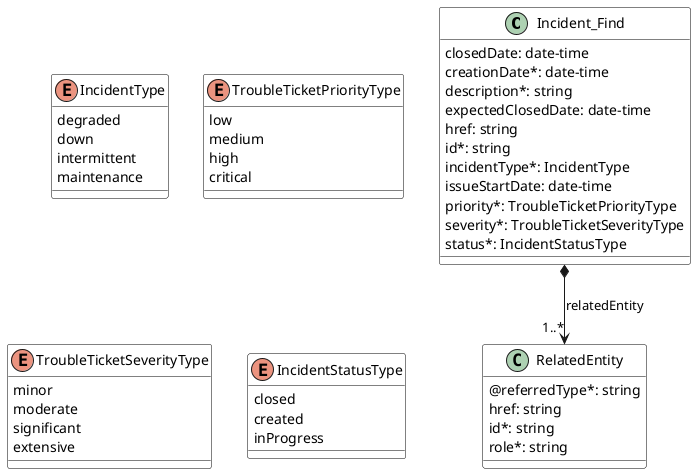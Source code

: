 @startuml
skinparam {
    ClassBackgroundColor White
    ClassBorderColor Black
}

class Incident_Find {

    closedDate: date-time
    creationDate*: date-time
    description*: string
    expectedClosedDate: date-time
    href: string
    id*: string
    incidentType*: IncidentType
    issueStartDate: date-time
    priority*: TroubleTicketPriorityType
    severity*: TroubleTicketSeverityType
    status*: IncidentStatusType
}
Incident_Find *-->"1..*" RelatedEntity : relatedEntity


class RelatedEntity {

    @referredType*: string
    href: string
    id*: string
    role*: string
}


enum IncidentType {

    degraded
    down
    intermittent
    maintenance
}

enum TroubleTicketPriorityType {

    low
    medium
    high
    critical
}
enum TroubleTicketSeverityType {

    minor
    moderate
    significant
    extensive
}
enum IncidentStatusType {

    closed
    created
    inProgress
}

@enduml
